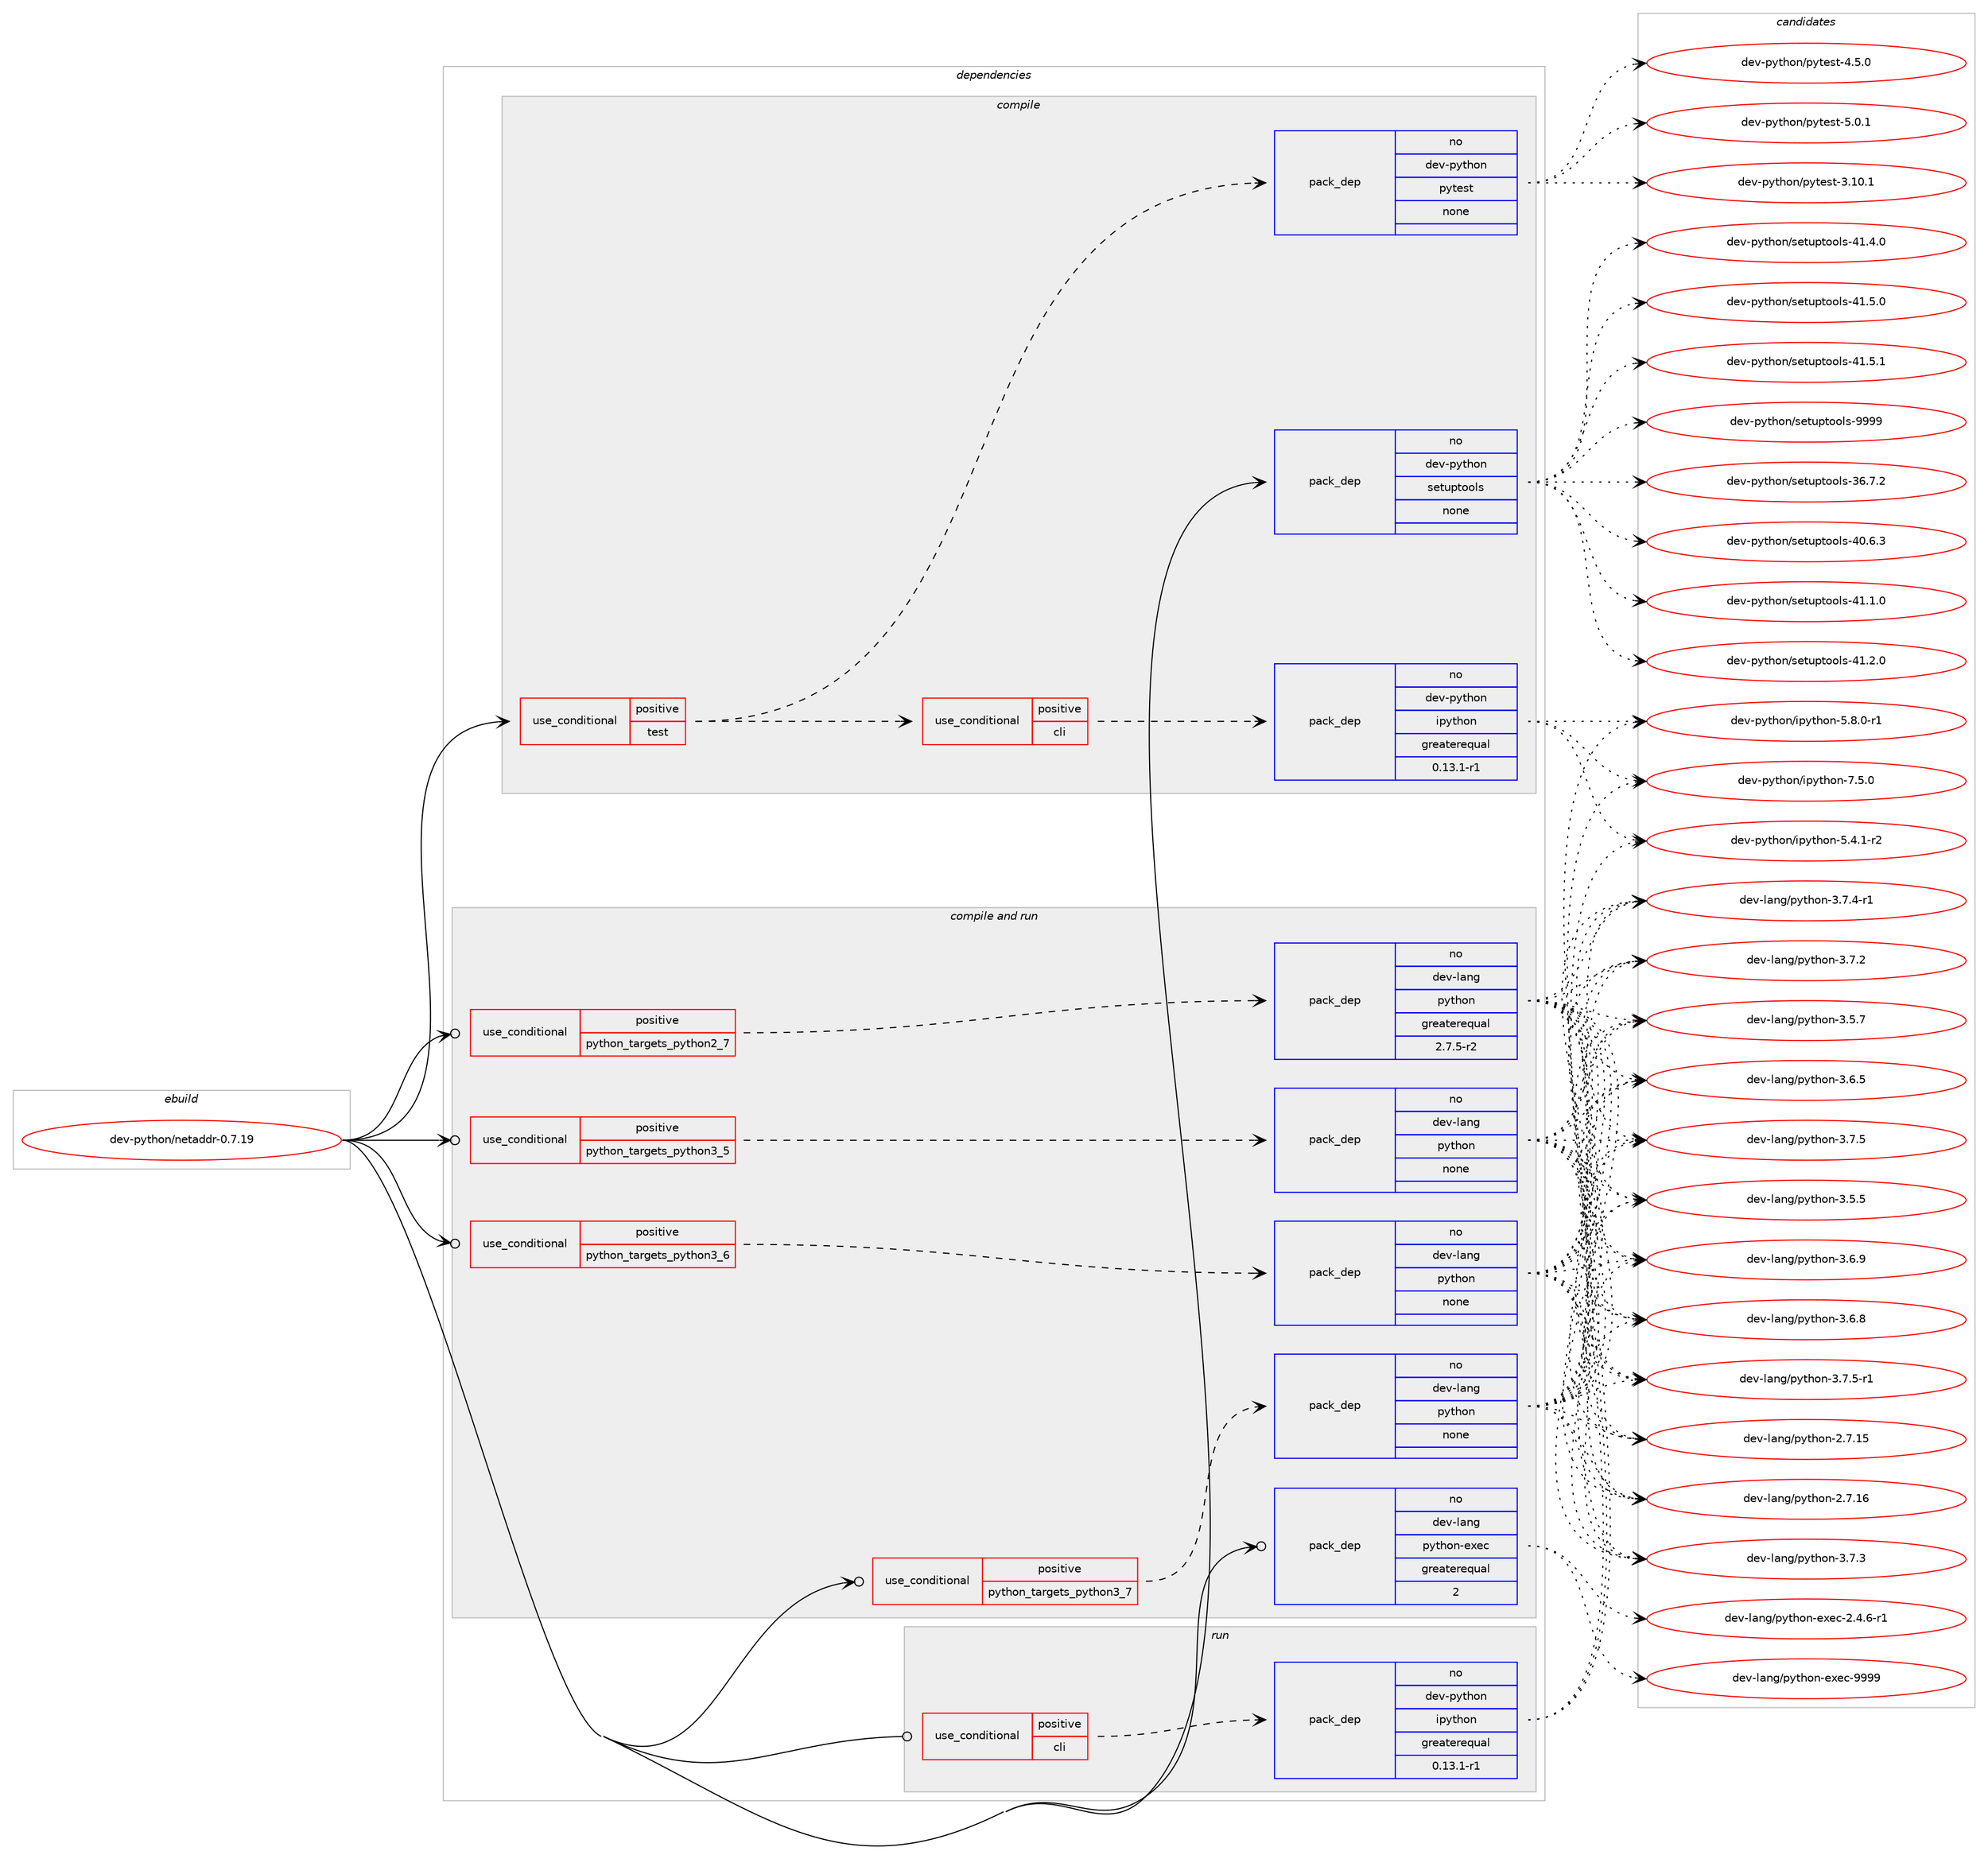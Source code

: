 digraph prolog {

# *************
# Graph options
# *************

newrank=true;
concentrate=true;
compound=true;
graph [rankdir=LR,fontname=Helvetica,fontsize=10,ranksep=1.5];#, ranksep=2.5, nodesep=0.2];
edge  [arrowhead=vee];
node  [fontname=Helvetica,fontsize=10];

# **********
# The ebuild
# **********

subgraph cluster_leftcol {
color=gray;
rank=same;
label=<<i>ebuild</i>>;
id [label="dev-python/netaddr-0.7.19", color=red, width=4, href="../dev-python/netaddr-0.7.19.svg"];
}

# ****************
# The dependencies
# ****************

subgraph cluster_midcol {
color=gray;
label=<<i>dependencies</i>>;
subgraph cluster_compile {
fillcolor="#eeeeee";
style=filled;
label=<<i>compile</i>>;
subgraph cond143040 {
dependency616296 [label=<<TABLE BORDER="0" CELLBORDER="1" CELLSPACING="0" CELLPADDING="4"><TR><TD ROWSPAN="3" CELLPADDING="10">use_conditional</TD></TR><TR><TD>positive</TD></TR><TR><TD>test</TD></TR></TABLE>>, shape=none, color=red];
subgraph pack461451 {
dependency616297 [label=<<TABLE BORDER="0" CELLBORDER="1" CELLSPACING="0" CELLPADDING="4" WIDTH="220"><TR><TD ROWSPAN="6" CELLPADDING="30">pack_dep</TD></TR><TR><TD WIDTH="110">no</TD></TR><TR><TD>dev-python</TD></TR><TR><TD>pytest</TD></TR><TR><TD>none</TD></TR><TR><TD></TD></TR></TABLE>>, shape=none, color=blue];
}
dependency616296:e -> dependency616297:w [weight=20,style="dashed",arrowhead="vee"];
subgraph cond143041 {
dependency616298 [label=<<TABLE BORDER="0" CELLBORDER="1" CELLSPACING="0" CELLPADDING="4"><TR><TD ROWSPAN="3" CELLPADDING="10">use_conditional</TD></TR><TR><TD>positive</TD></TR><TR><TD>cli</TD></TR></TABLE>>, shape=none, color=red];
subgraph pack461452 {
dependency616299 [label=<<TABLE BORDER="0" CELLBORDER="1" CELLSPACING="0" CELLPADDING="4" WIDTH="220"><TR><TD ROWSPAN="6" CELLPADDING="30">pack_dep</TD></TR><TR><TD WIDTH="110">no</TD></TR><TR><TD>dev-python</TD></TR><TR><TD>ipython</TD></TR><TR><TD>greaterequal</TD></TR><TR><TD>0.13.1-r1</TD></TR></TABLE>>, shape=none, color=blue];
}
dependency616298:e -> dependency616299:w [weight=20,style="dashed",arrowhead="vee"];
}
dependency616296:e -> dependency616298:w [weight=20,style="dashed",arrowhead="vee"];
}
id:e -> dependency616296:w [weight=20,style="solid",arrowhead="vee"];
subgraph pack461453 {
dependency616300 [label=<<TABLE BORDER="0" CELLBORDER="1" CELLSPACING="0" CELLPADDING="4" WIDTH="220"><TR><TD ROWSPAN="6" CELLPADDING="30">pack_dep</TD></TR><TR><TD WIDTH="110">no</TD></TR><TR><TD>dev-python</TD></TR><TR><TD>setuptools</TD></TR><TR><TD>none</TD></TR><TR><TD></TD></TR></TABLE>>, shape=none, color=blue];
}
id:e -> dependency616300:w [weight=20,style="solid",arrowhead="vee"];
}
subgraph cluster_compileandrun {
fillcolor="#eeeeee";
style=filled;
label=<<i>compile and run</i>>;
subgraph cond143042 {
dependency616301 [label=<<TABLE BORDER="0" CELLBORDER="1" CELLSPACING="0" CELLPADDING="4"><TR><TD ROWSPAN="3" CELLPADDING="10">use_conditional</TD></TR><TR><TD>positive</TD></TR><TR><TD>python_targets_python2_7</TD></TR></TABLE>>, shape=none, color=red];
subgraph pack461454 {
dependency616302 [label=<<TABLE BORDER="0" CELLBORDER="1" CELLSPACING="0" CELLPADDING="4" WIDTH="220"><TR><TD ROWSPAN="6" CELLPADDING="30">pack_dep</TD></TR><TR><TD WIDTH="110">no</TD></TR><TR><TD>dev-lang</TD></TR><TR><TD>python</TD></TR><TR><TD>greaterequal</TD></TR><TR><TD>2.7.5-r2</TD></TR></TABLE>>, shape=none, color=blue];
}
dependency616301:e -> dependency616302:w [weight=20,style="dashed",arrowhead="vee"];
}
id:e -> dependency616301:w [weight=20,style="solid",arrowhead="odotvee"];
subgraph cond143043 {
dependency616303 [label=<<TABLE BORDER="0" CELLBORDER="1" CELLSPACING="0" CELLPADDING="4"><TR><TD ROWSPAN="3" CELLPADDING="10">use_conditional</TD></TR><TR><TD>positive</TD></TR><TR><TD>python_targets_python3_5</TD></TR></TABLE>>, shape=none, color=red];
subgraph pack461455 {
dependency616304 [label=<<TABLE BORDER="0" CELLBORDER="1" CELLSPACING="0" CELLPADDING="4" WIDTH="220"><TR><TD ROWSPAN="6" CELLPADDING="30">pack_dep</TD></TR><TR><TD WIDTH="110">no</TD></TR><TR><TD>dev-lang</TD></TR><TR><TD>python</TD></TR><TR><TD>none</TD></TR><TR><TD></TD></TR></TABLE>>, shape=none, color=blue];
}
dependency616303:e -> dependency616304:w [weight=20,style="dashed",arrowhead="vee"];
}
id:e -> dependency616303:w [weight=20,style="solid",arrowhead="odotvee"];
subgraph cond143044 {
dependency616305 [label=<<TABLE BORDER="0" CELLBORDER="1" CELLSPACING="0" CELLPADDING="4"><TR><TD ROWSPAN="3" CELLPADDING="10">use_conditional</TD></TR><TR><TD>positive</TD></TR><TR><TD>python_targets_python3_6</TD></TR></TABLE>>, shape=none, color=red];
subgraph pack461456 {
dependency616306 [label=<<TABLE BORDER="0" CELLBORDER="1" CELLSPACING="0" CELLPADDING="4" WIDTH="220"><TR><TD ROWSPAN="6" CELLPADDING="30">pack_dep</TD></TR><TR><TD WIDTH="110">no</TD></TR><TR><TD>dev-lang</TD></TR><TR><TD>python</TD></TR><TR><TD>none</TD></TR><TR><TD></TD></TR></TABLE>>, shape=none, color=blue];
}
dependency616305:e -> dependency616306:w [weight=20,style="dashed",arrowhead="vee"];
}
id:e -> dependency616305:w [weight=20,style="solid",arrowhead="odotvee"];
subgraph cond143045 {
dependency616307 [label=<<TABLE BORDER="0" CELLBORDER="1" CELLSPACING="0" CELLPADDING="4"><TR><TD ROWSPAN="3" CELLPADDING="10">use_conditional</TD></TR><TR><TD>positive</TD></TR><TR><TD>python_targets_python3_7</TD></TR></TABLE>>, shape=none, color=red];
subgraph pack461457 {
dependency616308 [label=<<TABLE BORDER="0" CELLBORDER="1" CELLSPACING="0" CELLPADDING="4" WIDTH="220"><TR><TD ROWSPAN="6" CELLPADDING="30">pack_dep</TD></TR><TR><TD WIDTH="110">no</TD></TR><TR><TD>dev-lang</TD></TR><TR><TD>python</TD></TR><TR><TD>none</TD></TR><TR><TD></TD></TR></TABLE>>, shape=none, color=blue];
}
dependency616307:e -> dependency616308:w [weight=20,style="dashed",arrowhead="vee"];
}
id:e -> dependency616307:w [weight=20,style="solid",arrowhead="odotvee"];
subgraph pack461458 {
dependency616309 [label=<<TABLE BORDER="0" CELLBORDER="1" CELLSPACING="0" CELLPADDING="4" WIDTH="220"><TR><TD ROWSPAN="6" CELLPADDING="30">pack_dep</TD></TR><TR><TD WIDTH="110">no</TD></TR><TR><TD>dev-lang</TD></TR><TR><TD>python-exec</TD></TR><TR><TD>greaterequal</TD></TR><TR><TD>2</TD></TR></TABLE>>, shape=none, color=blue];
}
id:e -> dependency616309:w [weight=20,style="solid",arrowhead="odotvee"];
}
subgraph cluster_run {
fillcolor="#eeeeee";
style=filled;
label=<<i>run</i>>;
subgraph cond143046 {
dependency616310 [label=<<TABLE BORDER="0" CELLBORDER="1" CELLSPACING="0" CELLPADDING="4"><TR><TD ROWSPAN="3" CELLPADDING="10">use_conditional</TD></TR><TR><TD>positive</TD></TR><TR><TD>cli</TD></TR></TABLE>>, shape=none, color=red];
subgraph pack461459 {
dependency616311 [label=<<TABLE BORDER="0" CELLBORDER="1" CELLSPACING="0" CELLPADDING="4" WIDTH="220"><TR><TD ROWSPAN="6" CELLPADDING="30">pack_dep</TD></TR><TR><TD WIDTH="110">no</TD></TR><TR><TD>dev-python</TD></TR><TR><TD>ipython</TD></TR><TR><TD>greaterequal</TD></TR><TR><TD>0.13.1-r1</TD></TR></TABLE>>, shape=none, color=blue];
}
dependency616310:e -> dependency616311:w [weight=20,style="dashed",arrowhead="vee"];
}
id:e -> dependency616310:w [weight=20,style="solid",arrowhead="odot"];
}
}

# **************
# The candidates
# **************

subgraph cluster_choices {
rank=same;
color=gray;
label=<<i>candidates</i>>;

subgraph choice461451 {
color=black;
nodesep=1;
choice100101118451121211161041111104711212111610111511645514649484649 [label="dev-python/pytest-3.10.1", color=red, width=4,href="../dev-python/pytest-3.10.1.svg"];
choice1001011184511212111610411111047112121116101115116455246534648 [label="dev-python/pytest-4.5.0", color=red, width=4,href="../dev-python/pytest-4.5.0.svg"];
choice1001011184511212111610411111047112121116101115116455346484649 [label="dev-python/pytest-5.0.1", color=red, width=4,href="../dev-python/pytest-5.0.1.svg"];
dependency616297:e -> choice100101118451121211161041111104711212111610111511645514649484649:w [style=dotted,weight="100"];
dependency616297:e -> choice1001011184511212111610411111047112121116101115116455246534648:w [style=dotted,weight="100"];
dependency616297:e -> choice1001011184511212111610411111047112121116101115116455346484649:w [style=dotted,weight="100"];
}
subgraph choice461452 {
color=black;
nodesep=1;
choice10010111845112121116104111110471051121211161041111104553465246494511450 [label="dev-python/ipython-5.4.1-r2", color=red, width=4,href="../dev-python/ipython-5.4.1-r2.svg"];
choice10010111845112121116104111110471051121211161041111104553465646484511449 [label="dev-python/ipython-5.8.0-r1", color=red, width=4,href="../dev-python/ipython-5.8.0-r1.svg"];
choice1001011184511212111610411111047105112121116104111110455546534648 [label="dev-python/ipython-7.5.0", color=red, width=4,href="../dev-python/ipython-7.5.0.svg"];
dependency616299:e -> choice10010111845112121116104111110471051121211161041111104553465246494511450:w [style=dotted,weight="100"];
dependency616299:e -> choice10010111845112121116104111110471051121211161041111104553465646484511449:w [style=dotted,weight="100"];
dependency616299:e -> choice1001011184511212111610411111047105112121116104111110455546534648:w [style=dotted,weight="100"];
}
subgraph choice461453 {
color=black;
nodesep=1;
choice100101118451121211161041111104711510111611711211611111110811545515446554650 [label="dev-python/setuptools-36.7.2", color=red, width=4,href="../dev-python/setuptools-36.7.2.svg"];
choice100101118451121211161041111104711510111611711211611111110811545524846544651 [label="dev-python/setuptools-40.6.3", color=red, width=4,href="../dev-python/setuptools-40.6.3.svg"];
choice100101118451121211161041111104711510111611711211611111110811545524946494648 [label="dev-python/setuptools-41.1.0", color=red, width=4,href="../dev-python/setuptools-41.1.0.svg"];
choice100101118451121211161041111104711510111611711211611111110811545524946504648 [label="dev-python/setuptools-41.2.0", color=red, width=4,href="../dev-python/setuptools-41.2.0.svg"];
choice100101118451121211161041111104711510111611711211611111110811545524946524648 [label="dev-python/setuptools-41.4.0", color=red, width=4,href="../dev-python/setuptools-41.4.0.svg"];
choice100101118451121211161041111104711510111611711211611111110811545524946534648 [label="dev-python/setuptools-41.5.0", color=red, width=4,href="../dev-python/setuptools-41.5.0.svg"];
choice100101118451121211161041111104711510111611711211611111110811545524946534649 [label="dev-python/setuptools-41.5.1", color=red, width=4,href="../dev-python/setuptools-41.5.1.svg"];
choice10010111845112121116104111110471151011161171121161111111081154557575757 [label="dev-python/setuptools-9999", color=red, width=4,href="../dev-python/setuptools-9999.svg"];
dependency616300:e -> choice100101118451121211161041111104711510111611711211611111110811545515446554650:w [style=dotted,weight="100"];
dependency616300:e -> choice100101118451121211161041111104711510111611711211611111110811545524846544651:w [style=dotted,weight="100"];
dependency616300:e -> choice100101118451121211161041111104711510111611711211611111110811545524946494648:w [style=dotted,weight="100"];
dependency616300:e -> choice100101118451121211161041111104711510111611711211611111110811545524946504648:w [style=dotted,weight="100"];
dependency616300:e -> choice100101118451121211161041111104711510111611711211611111110811545524946524648:w [style=dotted,weight="100"];
dependency616300:e -> choice100101118451121211161041111104711510111611711211611111110811545524946534648:w [style=dotted,weight="100"];
dependency616300:e -> choice100101118451121211161041111104711510111611711211611111110811545524946534649:w [style=dotted,weight="100"];
dependency616300:e -> choice10010111845112121116104111110471151011161171121161111111081154557575757:w [style=dotted,weight="100"];
}
subgraph choice461454 {
color=black;
nodesep=1;
choice10010111845108971101034711212111610411111045504655464953 [label="dev-lang/python-2.7.15", color=red, width=4,href="../dev-lang/python-2.7.15.svg"];
choice10010111845108971101034711212111610411111045504655464954 [label="dev-lang/python-2.7.16", color=red, width=4,href="../dev-lang/python-2.7.16.svg"];
choice100101118451089711010347112121116104111110455146534653 [label="dev-lang/python-3.5.5", color=red, width=4,href="../dev-lang/python-3.5.5.svg"];
choice100101118451089711010347112121116104111110455146534655 [label="dev-lang/python-3.5.7", color=red, width=4,href="../dev-lang/python-3.5.7.svg"];
choice100101118451089711010347112121116104111110455146544653 [label="dev-lang/python-3.6.5", color=red, width=4,href="../dev-lang/python-3.6.5.svg"];
choice100101118451089711010347112121116104111110455146544656 [label="dev-lang/python-3.6.8", color=red, width=4,href="../dev-lang/python-3.6.8.svg"];
choice100101118451089711010347112121116104111110455146544657 [label="dev-lang/python-3.6.9", color=red, width=4,href="../dev-lang/python-3.6.9.svg"];
choice100101118451089711010347112121116104111110455146554650 [label="dev-lang/python-3.7.2", color=red, width=4,href="../dev-lang/python-3.7.2.svg"];
choice100101118451089711010347112121116104111110455146554651 [label="dev-lang/python-3.7.3", color=red, width=4,href="../dev-lang/python-3.7.3.svg"];
choice1001011184510897110103471121211161041111104551465546524511449 [label="dev-lang/python-3.7.4-r1", color=red, width=4,href="../dev-lang/python-3.7.4-r1.svg"];
choice100101118451089711010347112121116104111110455146554653 [label="dev-lang/python-3.7.5", color=red, width=4,href="../dev-lang/python-3.7.5.svg"];
choice1001011184510897110103471121211161041111104551465546534511449 [label="dev-lang/python-3.7.5-r1", color=red, width=4,href="../dev-lang/python-3.7.5-r1.svg"];
dependency616302:e -> choice10010111845108971101034711212111610411111045504655464953:w [style=dotted,weight="100"];
dependency616302:e -> choice10010111845108971101034711212111610411111045504655464954:w [style=dotted,weight="100"];
dependency616302:e -> choice100101118451089711010347112121116104111110455146534653:w [style=dotted,weight="100"];
dependency616302:e -> choice100101118451089711010347112121116104111110455146534655:w [style=dotted,weight="100"];
dependency616302:e -> choice100101118451089711010347112121116104111110455146544653:w [style=dotted,weight="100"];
dependency616302:e -> choice100101118451089711010347112121116104111110455146544656:w [style=dotted,weight="100"];
dependency616302:e -> choice100101118451089711010347112121116104111110455146544657:w [style=dotted,weight="100"];
dependency616302:e -> choice100101118451089711010347112121116104111110455146554650:w [style=dotted,weight="100"];
dependency616302:e -> choice100101118451089711010347112121116104111110455146554651:w [style=dotted,weight="100"];
dependency616302:e -> choice1001011184510897110103471121211161041111104551465546524511449:w [style=dotted,weight="100"];
dependency616302:e -> choice100101118451089711010347112121116104111110455146554653:w [style=dotted,weight="100"];
dependency616302:e -> choice1001011184510897110103471121211161041111104551465546534511449:w [style=dotted,weight="100"];
}
subgraph choice461455 {
color=black;
nodesep=1;
choice10010111845108971101034711212111610411111045504655464953 [label="dev-lang/python-2.7.15", color=red, width=4,href="../dev-lang/python-2.7.15.svg"];
choice10010111845108971101034711212111610411111045504655464954 [label="dev-lang/python-2.7.16", color=red, width=4,href="../dev-lang/python-2.7.16.svg"];
choice100101118451089711010347112121116104111110455146534653 [label="dev-lang/python-3.5.5", color=red, width=4,href="../dev-lang/python-3.5.5.svg"];
choice100101118451089711010347112121116104111110455146534655 [label="dev-lang/python-3.5.7", color=red, width=4,href="../dev-lang/python-3.5.7.svg"];
choice100101118451089711010347112121116104111110455146544653 [label="dev-lang/python-3.6.5", color=red, width=4,href="../dev-lang/python-3.6.5.svg"];
choice100101118451089711010347112121116104111110455146544656 [label="dev-lang/python-3.6.8", color=red, width=4,href="../dev-lang/python-3.6.8.svg"];
choice100101118451089711010347112121116104111110455146544657 [label="dev-lang/python-3.6.9", color=red, width=4,href="../dev-lang/python-3.6.9.svg"];
choice100101118451089711010347112121116104111110455146554650 [label="dev-lang/python-3.7.2", color=red, width=4,href="../dev-lang/python-3.7.2.svg"];
choice100101118451089711010347112121116104111110455146554651 [label="dev-lang/python-3.7.3", color=red, width=4,href="../dev-lang/python-3.7.3.svg"];
choice1001011184510897110103471121211161041111104551465546524511449 [label="dev-lang/python-3.7.4-r1", color=red, width=4,href="../dev-lang/python-3.7.4-r1.svg"];
choice100101118451089711010347112121116104111110455146554653 [label="dev-lang/python-3.7.5", color=red, width=4,href="../dev-lang/python-3.7.5.svg"];
choice1001011184510897110103471121211161041111104551465546534511449 [label="dev-lang/python-3.7.5-r1", color=red, width=4,href="../dev-lang/python-3.7.5-r1.svg"];
dependency616304:e -> choice10010111845108971101034711212111610411111045504655464953:w [style=dotted,weight="100"];
dependency616304:e -> choice10010111845108971101034711212111610411111045504655464954:w [style=dotted,weight="100"];
dependency616304:e -> choice100101118451089711010347112121116104111110455146534653:w [style=dotted,weight="100"];
dependency616304:e -> choice100101118451089711010347112121116104111110455146534655:w [style=dotted,weight="100"];
dependency616304:e -> choice100101118451089711010347112121116104111110455146544653:w [style=dotted,weight="100"];
dependency616304:e -> choice100101118451089711010347112121116104111110455146544656:w [style=dotted,weight="100"];
dependency616304:e -> choice100101118451089711010347112121116104111110455146544657:w [style=dotted,weight="100"];
dependency616304:e -> choice100101118451089711010347112121116104111110455146554650:w [style=dotted,weight="100"];
dependency616304:e -> choice100101118451089711010347112121116104111110455146554651:w [style=dotted,weight="100"];
dependency616304:e -> choice1001011184510897110103471121211161041111104551465546524511449:w [style=dotted,weight="100"];
dependency616304:e -> choice100101118451089711010347112121116104111110455146554653:w [style=dotted,weight="100"];
dependency616304:e -> choice1001011184510897110103471121211161041111104551465546534511449:w [style=dotted,weight="100"];
}
subgraph choice461456 {
color=black;
nodesep=1;
choice10010111845108971101034711212111610411111045504655464953 [label="dev-lang/python-2.7.15", color=red, width=4,href="../dev-lang/python-2.7.15.svg"];
choice10010111845108971101034711212111610411111045504655464954 [label="dev-lang/python-2.7.16", color=red, width=4,href="../dev-lang/python-2.7.16.svg"];
choice100101118451089711010347112121116104111110455146534653 [label="dev-lang/python-3.5.5", color=red, width=4,href="../dev-lang/python-3.5.5.svg"];
choice100101118451089711010347112121116104111110455146534655 [label="dev-lang/python-3.5.7", color=red, width=4,href="../dev-lang/python-3.5.7.svg"];
choice100101118451089711010347112121116104111110455146544653 [label="dev-lang/python-3.6.5", color=red, width=4,href="../dev-lang/python-3.6.5.svg"];
choice100101118451089711010347112121116104111110455146544656 [label="dev-lang/python-3.6.8", color=red, width=4,href="../dev-lang/python-3.6.8.svg"];
choice100101118451089711010347112121116104111110455146544657 [label="dev-lang/python-3.6.9", color=red, width=4,href="../dev-lang/python-3.6.9.svg"];
choice100101118451089711010347112121116104111110455146554650 [label="dev-lang/python-3.7.2", color=red, width=4,href="../dev-lang/python-3.7.2.svg"];
choice100101118451089711010347112121116104111110455146554651 [label="dev-lang/python-3.7.3", color=red, width=4,href="../dev-lang/python-3.7.3.svg"];
choice1001011184510897110103471121211161041111104551465546524511449 [label="dev-lang/python-3.7.4-r1", color=red, width=4,href="../dev-lang/python-3.7.4-r1.svg"];
choice100101118451089711010347112121116104111110455146554653 [label="dev-lang/python-3.7.5", color=red, width=4,href="../dev-lang/python-3.7.5.svg"];
choice1001011184510897110103471121211161041111104551465546534511449 [label="dev-lang/python-3.7.5-r1", color=red, width=4,href="../dev-lang/python-3.7.5-r1.svg"];
dependency616306:e -> choice10010111845108971101034711212111610411111045504655464953:w [style=dotted,weight="100"];
dependency616306:e -> choice10010111845108971101034711212111610411111045504655464954:w [style=dotted,weight="100"];
dependency616306:e -> choice100101118451089711010347112121116104111110455146534653:w [style=dotted,weight="100"];
dependency616306:e -> choice100101118451089711010347112121116104111110455146534655:w [style=dotted,weight="100"];
dependency616306:e -> choice100101118451089711010347112121116104111110455146544653:w [style=dotted,weight="100"];
dependency616306:e -> choice100101118451089711010347112121116104111110455146544656:w [style=dotted,weight="100"];
dependency616306:e -> choice100101118451089711010347112121116104111110455146544657:w [style=dotted,weight="100"];
dependency616306:e -> choice100101118451089711010347112121116104111110455146554650:w [style=dotted,weight="100"];
dependency616306:e -> choice100101118451089711010347112121116104111110455146554651:w [style=dotted,weight="100"];
dependency616306:e -> choice1001011184510897110103471121211161041111104551465546524511449:w [style=dotted,weight="100"];
dependency616306:e -> choice100101118451089711010347112121116104111110455146554653:w [style=dotted,weight="100"];
dependency616306:e -> choice1001011184510897110103471121211161041111104551465546534511449:w [style=dotted,weight="100"];
}
subgraph choice461457 {
color=black;
nodesep=1;
choice10010111845108971101034711212111610411111045504655464953 [label="dev-lang/python-2.7.15", color=red, width=4,href="../dev-lang/python-2.7.15.svg"];
choice10010111845108971101034711212111610411111045504655464954 [label="dev-lang/python-2.7.16", color=red, width=4,href="../dev-lang/python-2.7.16.svg"];
choice100101118451089711010347112121116104111110455146534653 [label="dev-lang/python-3.5.5", color=red, width=4,href="../dev-lang/python-3.5.5.svg"];
choice100101118451089711010347112121116104111110455146534655 [label="dev-lang/python-3.5.7", color=red, width=4,href="../dev-lang/python-3.5.7.svg"];
choice100101118451089711010347112121116104111110455146544653 [label="dev-lang/python-3.6.5", color=red, width=4,href="../dev-lang/python-3.6.5.svg"];
choice100101118451089711010347112121116104111110455146544656 [label="dev-lang/python-3.6.8", color=red, width=4,href="../dev-lang/python-3.6.8.svg"];
choice100101118451089711010347112121116104111110455146544657 [label="dev-lang/python-3.6.9", color=red, width=4,href="../dev-lang/python-3.6.9.svg"];
choice100101118451089711010347112121116104111110455146554650 [label="dev-lang/python-3.7.2", color=red, width=4,href="../dev-lang/python-3.7.2.svg"];
choice100101118451089711010347112121116104111110455146554651 [label="dev-lang/python-3.7.3", color=red, width=4,href="../dev-lang/python-3.7.3.svg"];
choice1001011184510897110103471121211161041111104551465546524511449 [label="dev-lang/python-3.7.4-r1", color=red, width=4,href="../dev-lang/python-3.7.4-r1.svg"];
choice100101118451089711010347112121116104111110455146554653 [label="dev-lang/python-3.7.5", color=red, width=4,href="../dev-lang/python-3.7.5.svg"];
choice1001011184510897110103471121211161041111104551465546534511449 [label="dev-lang/python-3.7.5-r1", color=red, width=4,href="../dev-lang/python-3.7.5-r1.svg"];
dependency616308:e -> choice10010111845108971101034711212111610411111045504655464953:w [style=dotted,weight="100"];
dependency616308:e -> choice10010111845108971101034711212111610411111045504655464954:w [style=dotted,weight="100"];
dependency616308:e -> choice100101118451089711010347112121116104111110455146534653:w [style=dotted,weight="100"];
dependency616308:e -> choice100101118451089711010347112121116104111110455146534655:w [style=dotted,weight="100"];
dependency616308:e -> choice100101118451089711010347112121116104111110455146544653:w [style=dotted,weight="100"];
dependency616308:e -> choice100101118451089711010347112121116104111110455146544656:w [style=dotted,weight="100"];
dependency616308:e -> choice100101118451089711010347112121116104111110455146544657:w [style=dotted,weight="100"];
dependency616308:e -> choice100101118451089711010347112121116104111110455146554650:w [style=dotted,weight="100"];
dependency616308:e -> choice100101118451089711010347112121116104111110455146554651:w [style=dotted,weight="100"];
dependency616308:e -> choice1001011184510897110103471121211161041111104551465546524511449:w [style=dotted,weight="100"];
dependency616308:e -> choice100101118451089711010347112121116104111110455146554653:w [style=dotted,weight="100"];
dependency616308:e -> choice1001011184510897110103471121211161041111104551465546534511449:w [style=dotted,weight="100"];
}
subgraph choice461458 {
color=black;
nodesep=1;
choice10010111845108971101034711212111610411111045101120101994550465246544511449 [label="dev-lang/python-exec-2.4.6-r1", color=red, width=4,href="../dev-lang/python-exec-2.4.6-r1.svg"];
choice10010111845108971101034711212111610411111045101120101994557575757 [label="dev-lang/python-exec-9999", color=red, width=4,href="../dev-lang/python-exec-9999.svg"];
dependency616309:e -> choice10010111845108971101034711212111610411111045101120101994550465246544511449:w [style=dotted,weight="100"];
dependency616309:e -> choice10010111845108971101034711212111610411111045101120101994557575757:w [style=dotted,weight="100"];
}
subgraph choice461459 {
color=black;
nodesep=1;
choice10010111845112121116104111110471051121211161041111104553465246494511450 [label="dev-python/ipython-5.4.1-r2", color=red, width=4,href="../dev-python/ipython-5.4.1-r2.svg"];
choice10010111845112121116104111110471051121211161041111104553465646484511449 [label="dev-python/ipython-5.8.0-r1", color=red, width=4,href="../dev-python/ipython-5.8.0-r1.svg"];
choice1001011184511212111610411111047105112121116104111110455546534648 [label="dev-python/ipython-7.5.0", color=red, width=4,href="../dev-python/ipython-7.5.0.svg"];
dependency616311:e -> choice10010111845112121116104111110471051121211161041111104553465246494511450:w [style=dotted,weight="100"];
dependency616311:e -> choice10010111845112121116104111110471051121211161041111104553465646484511449:w [style=dotted,weight="100"];
dependency616311:e -> choice1001011184511212111610411111047105112121116104111110455546534648:w [style=dotted,weight="100"];
}
}

}

